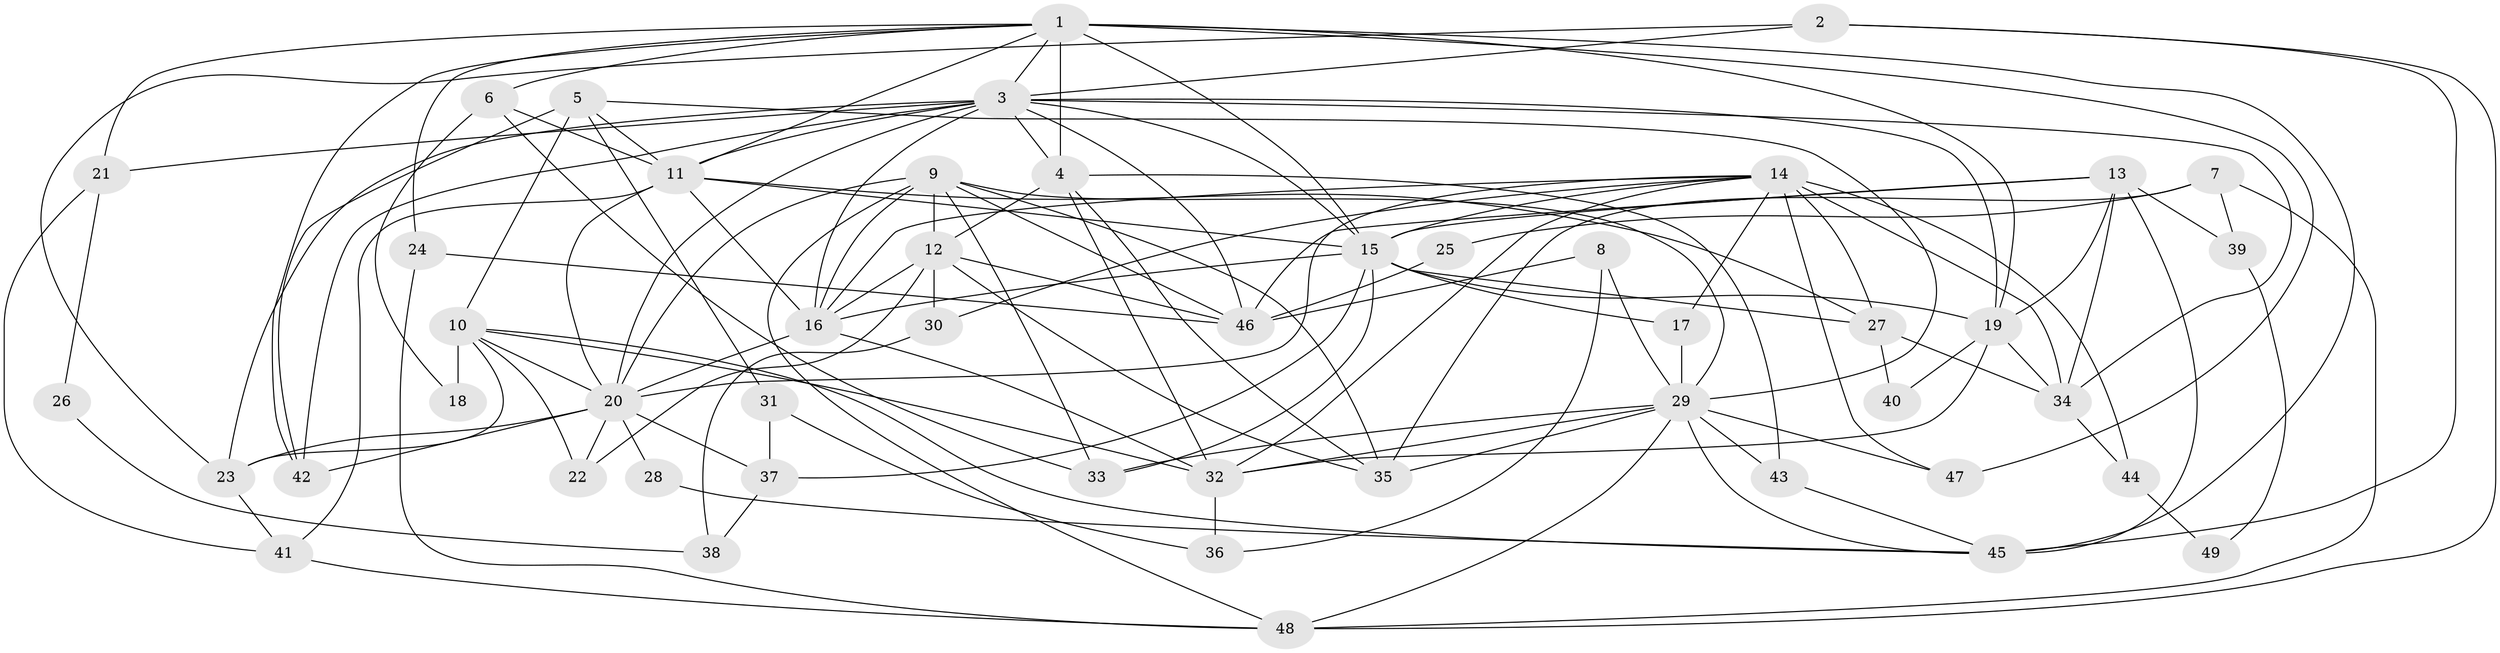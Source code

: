// original degree distribution, {5: 0.16326530612244897, 4: 0.2857142857142857, 3: 0.2857142857142857, 6: 0.10204081632653061, 2: 0.12244897959183673, 7: 0.01020408163265306, 8: 0.02040816326530612, 9: 0.01020408163265306}
// Generated by graph-tools (version 1.1) at 2025/36/03/09/25 02:36:03]
// undirected, 49 vertices, 129 edges
graph export_dot {
graph [start="1"]
  node [color=gray90,style=filled];
  1;
  2;
  3;
  4;
  5;
  6;
  7;
  8;
  9;
  10;
  11;
  12;
  13;
  14;
  15;
  16;
  17;
  18;
  19;
  20;
  21;
  22;
  23;
  24;
  25;
  26;
  27;
  28;
  29;
  30;
  31;
  32;
  33;
  34;
  35;
  36;
  37;
  38;
  39;
  40;
  41;
  42;
  43;
  44;
  45;
  46;
  47;
  48;
  49;
  1 -- 3 [weight=1.0];
  1 -- 4 [weight=2.0];
  1 -- 6 [weight=1.0];
  1 -- 11 [weight=1.0];
  1 -- 15 [weight=1.0];
  1 -- 19 [weight=1.0];
  1 -- 21 [weight=1.0];
  1 -- 24 [weight=1.0];
  1 -- 42 [weight=1.0];
  1 -- 45 [weight=1.0];
  1 -- 47 [weight=2.0];
  2 -- 3 [weight=1.0];
  2 -- 23 [weight=1.0];
  2 -- 45 [weight=1.0];
  2 -- 48 [weight=1.0];
  3 -- 4 [weight=1.0];
  3 -- 11 [weight=1.0];
  3 -- 15 [weight=1.0];
  3 -- 16 [weight=1.0];
  3 -- 19 [weight=1.0];
  3 -- 20 [weight=1.0];
  3 -- 21 [weight=1.0];
  3 -- 23 [weight=1.0];
  3 -- 34 [weight=1.0];
  3 -- 42 [weight=1.0];
  3 -- 46 [weight=1.0];
  4 -- 12 [weight=2.0];
  4 -- 32 [weight=1.0];
  4 -- 35 [weight=1.0];
  4 -- 43 [weight=1.0];
  5 -- 10 [weight=1.0];
  5 -- 11 [weight=1.0];
  5 -- 29 [weight=1.0];
  5 -- 31 [weight=1.0];
  5 -- 42 [weight=1.0];
  6 -- 11 [weight=1.0];
  6 -- 18 [weight=1.0];
  6 -- 33 [weight=1.0];
  7 -- 25 [weight=1.0];
  7 -- 35 [weight=1.0];
  7 -- 39 [weight=1.0];
  7 -- 48 [weight=1.0];
  8 -- 29 [weight=1.0];
  8 -- 36 [weight=1.0];
  8 -- 46 [weight=1.0];
  9 -- 12 [weight=1.0];
  9 -- 16 [weight=1.0];
  9 -- 20 [weight=2.0];
  9 -- 29 [weight=1.0];
  9 -- 33 [weight=1.0];
  9 -- 35 [weight=1.0];
  9 -- 46 [weight=1.0];
  9 -- 48 [weight=1.0];
  10 -- 18 [weight=1.0];
  10 -- 20 [weight=1.0];
  10 -- 22 [weight=1.0];
  10 -- 23 [weight=1.0];
  10 -- 32 [weight=1.0];
  10 -- 45 [weight=1.0];
  11 -- 15 [weight=1.0];
  11 -- 16 [weight=2.0];
  11 -- 20 [weight=1.0];
  11 -- 27 [weight=1.0];
  11 -- 41 [weight=1.0];
  12 -- 16 [weight=1.0];
  12 -- 22 [weight=2.0];
  12 -- 30 [weight=1.0];
  12 -- 35 [weight=1.0];
  12 -- 46 [weight=1.0];
  13 -- 15 [weight=2.0];
  13 -- 19 [weight=1.0];
  13 -- 34 [weight=1.0];
  13 -- 39 [weight=1.0];
  13 -- 45 [weight=2.0];
  13 -- 46 [weight=2.0];
  14 -- 15 [weight=1.0];
  14 -- 16 [weight=1.0];
  14 -- 17 [weight=1.0];
  14 -- 20 [weight=1.0];
  14 -- 27 [weight=2.0];
  14 -- 30 [weight=1.0];
  14 -- 32 [weight=1.0];
  14 -- 34 [weight=1.0];
  14 -- 44 [weight=2.0];
  14 -- 47 [weight=1.0];
  15 -- 16 [weight=1.0];
  15 -- 17 [weight=1.0];
  15 -- 19 [weight=1.0];
  15 -- 27 [weight=1.0];
  15 -- 33 [weight=1.0];
  15 -- 37 [weight=1.0];
  16 -- 20 [weight=1.0];
  16 -- 32 [weight=1.0];
  17 -- 29 [weight=1.0];
  19 -- 32 [weight=1.0];
  19 -- 34 [weight=1.0];
  19 -- 40 [weight=1.0];
  20 -- 22 [weight=1.0];
  20 -- 23 [weight=1.0];
  20 -- 28 [weight=1.0];
  20 -- 37 [weight=1.0];
  20 -- 42 [weight=1.0];
  21 -- 26 [weight=1.0];
  21 -- 41 [weight=1.0];
  23 -- 41 [weight=1.0];
  24 -- 46 [weight=1.0];
  24 -- 48 [weight=1.0];
  25 -- 46 [weight=1.0];
  26 -- 38 [weight=1.0];
  27 -- 34 [weight=1.0];
  27 -- 40 [weight=1.0];
  28 -- 45 [weight=1.0];
  29 -- 32 [weight=1.0];
  29 -- 33 [weight=1.0];
  29 -- 35 [weight=1.0];
  29 -- 43 [weight=1.0];
  29 -- 45 [weight=1.0];
  29 -- 47 [weight=1.0];
  29 -- 48 [weight=1.0];
  30 -- 38 [weight=1.0];
  31 -- 36 [weight=1.0];
  31 -- 37 [weight=1.0];
  32 -- 36 [weight=1.0];
  34 -- 44 [weight=1.0];
  37 -- 38 [weight=1.0];
  39 -- 49 [weight=1.0];
  41 -- 48 [weight=1.0];
  43 -- 45 [weight=1.0];
  44 -- 49 [weight=1.0];
}
